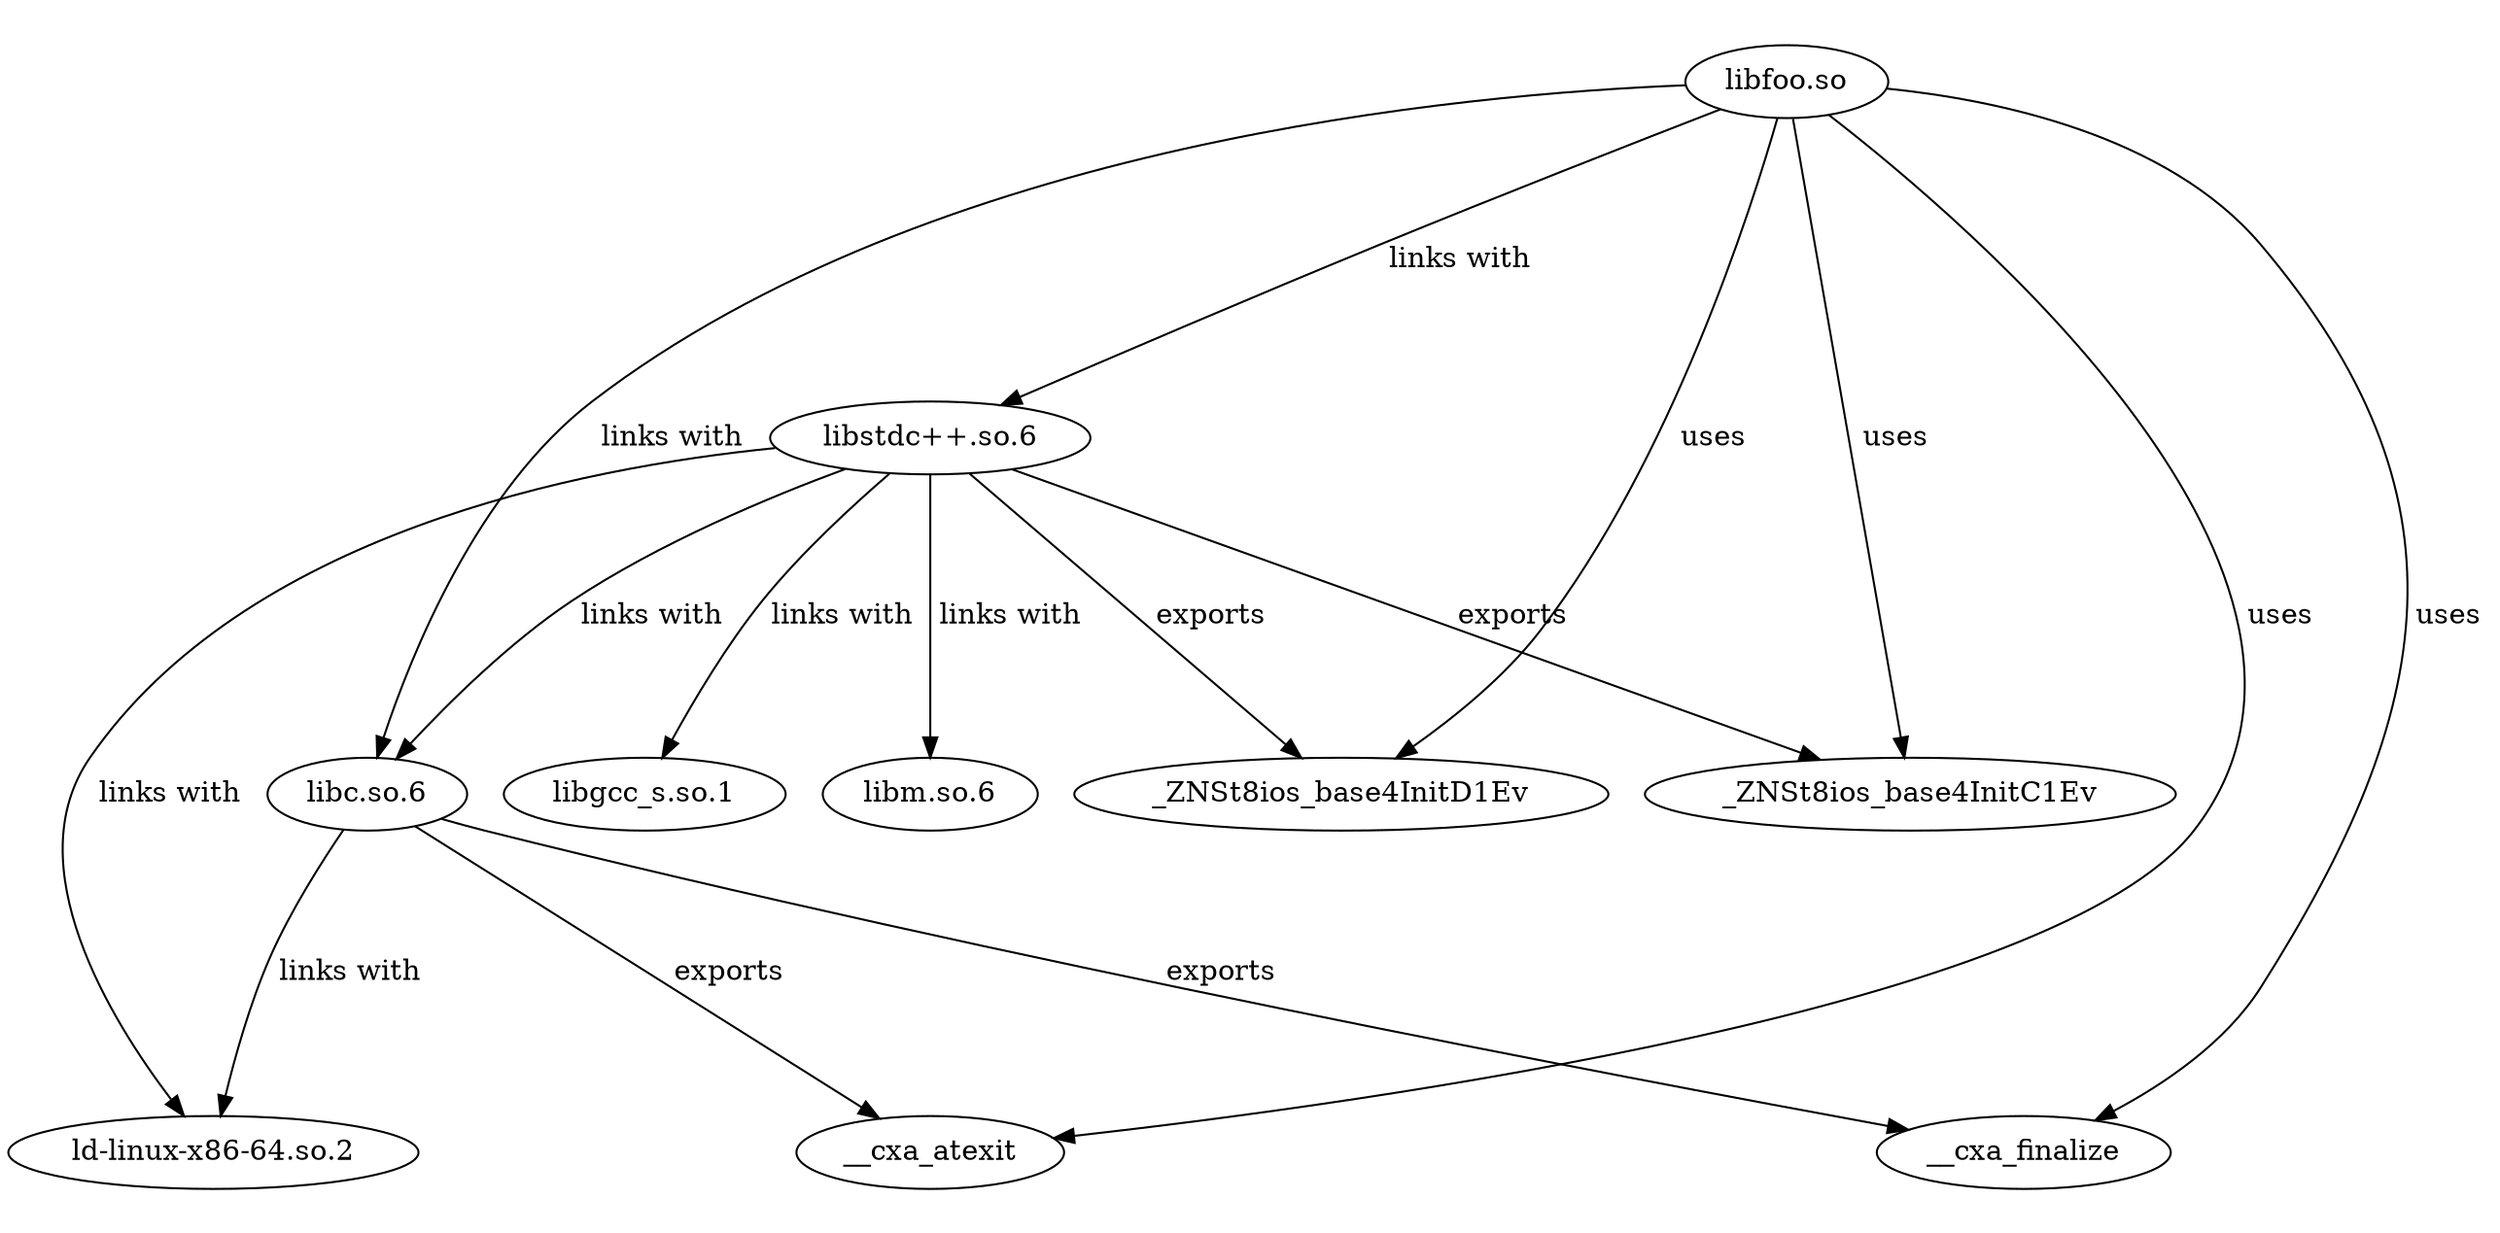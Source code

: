 digraph linked_libs {
 ratio=0.562;
 kbijlxqk [label="libc.so.6" tooltip="libc.so.6"];
 mbsjaupi [label="libfoo.so" tooltip="libfoo.so"];
 hnoyhrry [label="libgcc_s.so.1" tooltip="libgcc_s.so.1"];
 sqvnnvtf [label="libstdc++.so.6" tooltip="libstdc++.so.6"];
 qgptymub [label="libm.so.6" tooltip="libm.so.6"];
 znlyfbqr [label="ld-linux-x86-64.so.2" tooltip="ld-linux-x86-64.so.2"];
 nnsntbzl [label="_ZNSt8ios_base4InitC1Ev" tooltip="_ZNSt8ios_base4InitC1Ev (FUNC)"];
 rrvdolhc [label="__cxa_finalize" tooltip="__cxa_finalize (FUNC)"];
 encnjfid [label="_ZNSt8ios_base4InitD1Ev" tooltip="_ZNSt8ios_base4InitD1Ev (FUNC)"];
 gomjwglj [label="__cxa_atexit" tooltip="__cxa_atexit (FUNC)"];
 mbsjaupi -> sqvnnvtf [label=" links with " tooltip="/home/vanessa/Desktop/Code/elfcall/data/libfoo.so -> /usr/lib/x86_64-linux-gnu/libstdc++.so.6"];
 mbsjaupi -> kbijlxqk [label=" links with " tooltip="/home/vanessa/Desktop/Code/elfcall/data/libfoo.so -> /lib/x86_64-linux-gnu/libc.so.6"];
 sqvnnvtf -> qgptymub [label=" links with " tooltip="/usr/lib/x86_64-linux-gnu/libstdc++.so.6 -> libm.so.6"];
 sqvnnvtf -> kbijlxqk [label=" links with " tooltip="/usr/lib/x86_64-linux-gnu/libstdc++.so.6 -> /lib/x86_64-linux-gnu/libc.so.6"];
 sqvnnvtf -> znlyfbqr [label=" links with " tooltip="/usr/lib/x86_64-linux-gnu/libstdc++.so.6 -> ld-linux-x86-64.so.2"];
 sqvnnvtf -> hnoyhrry [label=" links with " tooltip="/usr/lib/x86_64-linux-gnu/libstdc++.so.6 -> libgcc_s.so.1"];
 kbijlxqk -> znlyfbqr [label=" links with " tooltip="/lib/x86_64-linux-gnu/libc.so.6 -> ld-linux-x86-64.so.2"];
 sqvnnvtf -> nnsntbzl [label=" exports " tooltip="/usr/lib/x86_64-linux-gnu/libstdc++.so.6 -> _ZNSt8ios_base4InitC1Ev (nnsntbzl)"];
 sqvnnvtf -> encnjfid [label=" exports " tooltip="/usr/lib/x86_64-linux-gnu/libstdc++.so.6 -> _ZNSt8ios_base4InitD1Ev (encnjfid)"];
 kbijlxqk -> rrvdolhc [label=" exports " tooltip="/lib/x86_64-linux-gnu/libc.so.6 -> __cxa_finalize (rrvdolhc)"];
 kbijlxqk -> gomjwglj [label=" exports " tooltip="/lib/x86_64-linux-gnu/libc.so.6 -> __cxa_atexit (gomjwglj)"];
 mbsjaupi -> rrvdolhc [label=" uses " tooltip="/home/vanessa/Desktop/Code/elfcall/data/libfoo.so -> __cxa_finalize"];
 mbsjaupi -> gomjwglj [label=" uses " tooltip="/home/vanessa/Desktop/Code/elfcall/data/libfoo.so -> __cxa_atexit"];
 mbsjaupi -> nnsntbzl [label=" uses " tooltip="/home/vanessa/Desktop/Code/elfcall/data/libfoo.so -> _ZNSt8ios_base4InitC1Ev"];
 mbsjaupi -> encnjfid [label=" uses " tooltip="/home/vanessa/Desktop/Code/elfcall/data/libfoo.so -> _ZNSt8ios_base4InitD1Ev"];

}

